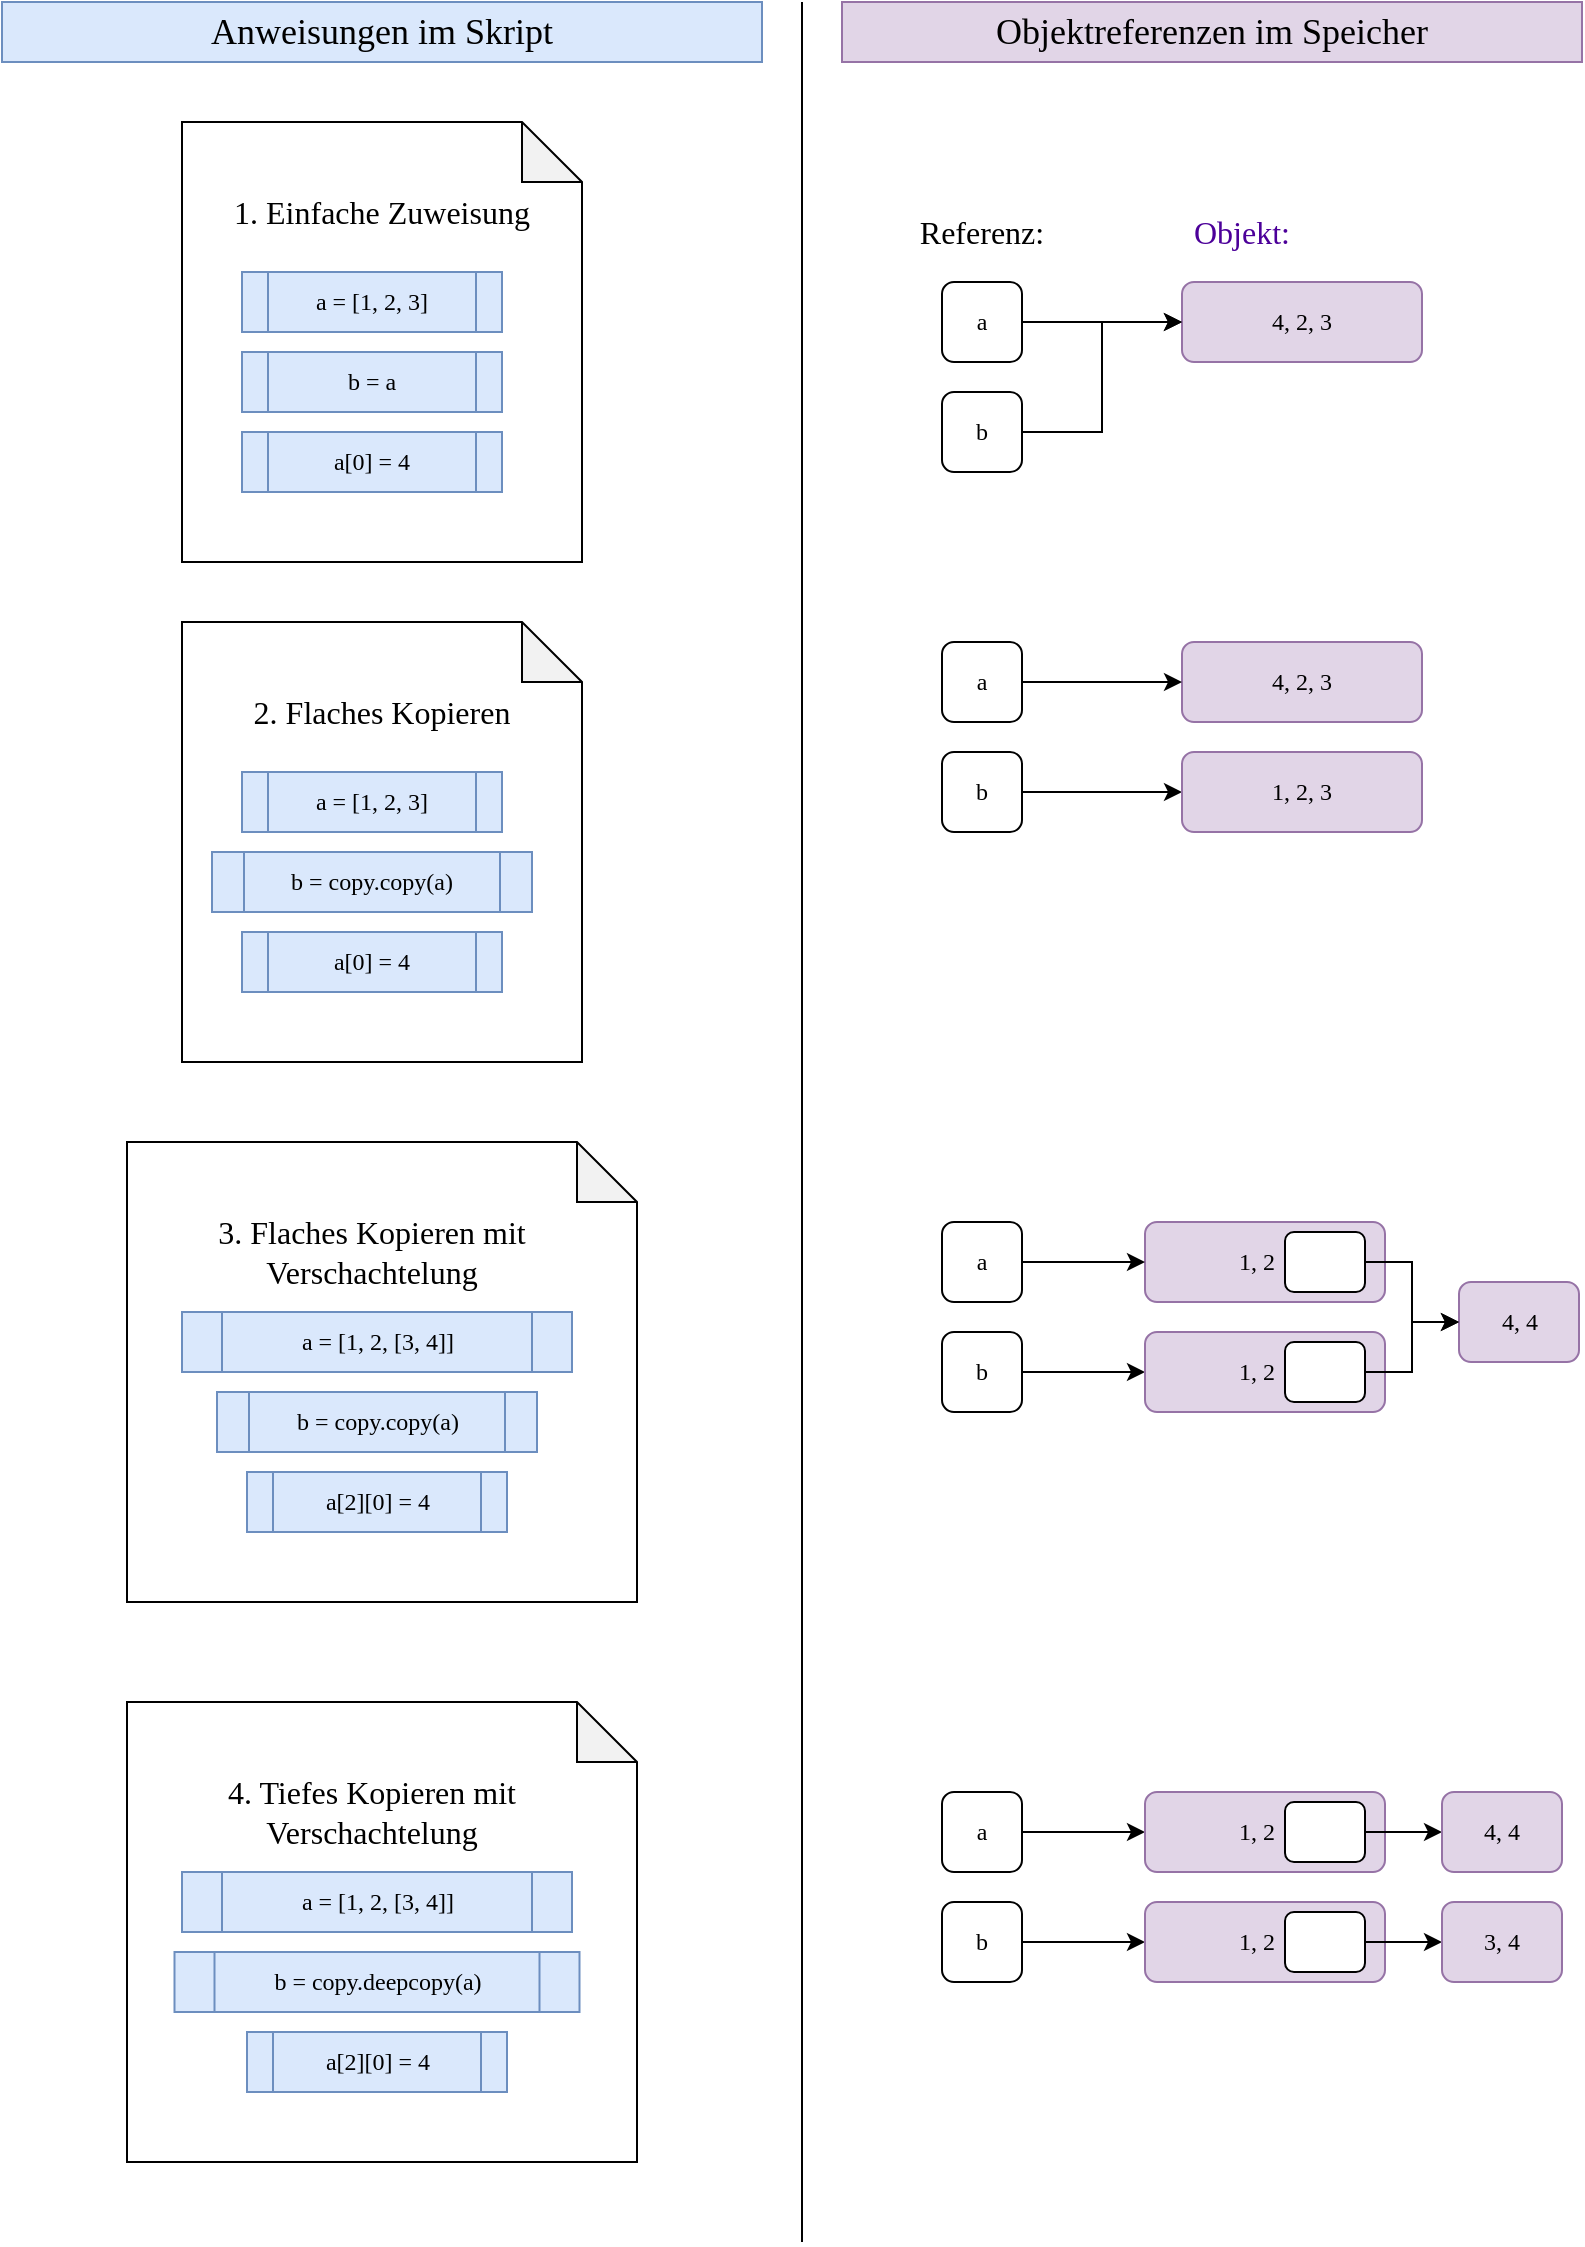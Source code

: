 <mxfile version="16.4.7" type="device"><diagram id="c6XdE5KKsx5S7t9OvARq" name="Page-1"><mxGraphModel dx="2062" dy="1122" grid="1" gridSize="10" guides="1" tooltips="1" connect="1" arrows="1" fold="1" page="1" pageScale="1" pageWidth="827" pageHeight="1169" math="0" shadow="0"><root><mxCell id="0"/><mxCell id="1" parent="0"/><mxCell id="o9czzWRkQeKYz1jXcyr6-29" value="" style="shape=note;whiteSpace=wrap;html=1;backgroundOutline=1;darkOpacity=0.05;fontFamily=Tahoma;fontSize=16;" parent="1" vertex="1"><mxGeometry x="110" y="350" width="200" height="220" as="geometry"/></mxCell><mxCell id="o9czzWRkQeKYz1jXcyr6-28" value="" style="shape=note;whiteSpace=wrap;html=1;backgroundOutline=1;darkOpacity=0.05;fontFamily=Tahoma;fontSize=16;" parent="1" vertex="1"><mxGeometry x="110" y="100" width="200" height="220" as="geometry"/></mxCell><mxCell id="o9czzWRkQeKYz1jXcyr6-1" value="&lt;font face=&quot;Lucida Console&quot;&gt;a = [1, 2, 3]&lt;/font&gt;" style="shape=process;whiteSpace=wrap;html=1;backgroundOutline=1;fillColor=#dae8fc;strokeColor=#6c8ebf;" parent="1" vertex="1"><mxGeometry x="140" y="175" width="130" height="30" as="geometry"/></mxCell><mxCell id="o9czzWRkQeKYz1jXcyr6-2" value="" style="endArrow=none;html=1;rounded=0;" parent="1" edge="1"><mxGeometry width="50" height="50" relative="1" as="geometry"><mxPoint x="420" y="1160" as="sourcePoint"/><mxPoint x="420" y="40" as="targetPoint"/></mxGeometry></mxCell><mxCell id="o9czzWRkQeKYz1jXcyr6-7" value="&lt;font face=&quot;Lucida Console&quot;&gt;b = a&lt;/font&gt;" style="shape=process;whiteSpace=wrap;html=1;backgroundOutline=1;fillColor=#dae8fc;strokeColor=#6c8ebf;" parent="1" vertex="1"><mxGeometry x="140" y="215" width="130" height="30" as="geometry"/></mxCell><mxCell id="o9czzWRkQeKYz1jXcyr6-9" value="&lt;font face=&quot;Lucida Console&quot;&gt;a[0] = 4&lt;/font&gt;" style="shape=process;whiteSpace=wrap;html=1;backgroundOutline=1;fillColor=#dae8fc;strokeColor=#6c8ebf;" parent="1" vertex="1"><mxGeometry x="140" y="255" width="130" height="30" as="geometry"/></mxCell><mxCell id="o9czzWRkQeKYz1jXcyr6-15" value="&lt;font face=&quot;Lucida Console&quot;&gt;4, 2, 3&lt;/font&gt;" style="rounded=1;whiteSpace=wrap;html=1;fillColor=#e1d5e7;strokeColor=#9673a6;" parent="1" vertex="1"><mxGeometry x="610" y="180" width="120" height="40" as="geometry"/></mxCell><mxCell id="o9czzWRkQeKYz1jXcyr6-18" style="edgeStyle=orthogonalEdgeStyle;rounded=0;orthogonalLoop=1;jettySize=auto;html=1;exitX=1;exitY=0.5;exitDx=0;exitDy=0;entryX=0;entryY=0.5;entryDx=0;entryDy=0;" parent="1" source="o9czzWRkQeKYz1jXcyr6-16" target="o9czzWRkQeKYz1jXcyr6-15" edge="1"><mxGeometry relative="1" as="geometry"><mxPoint x="620" y="200" as="targetPoint"/></mxGeometry></mxCell><mxCell id="o9czzWRkQeKYz1jXcyr6-16" value="&lt;font face=&quot;Lucida Console&quot;&gt;a&lt;/font&gt;" style="rounded=1;whiteSpace=wrap;html=1;" parent="1" vertex="1"><mxGeometry x="490" y="180" width="40" height="40" as="geometry"/></mxCell><mxCell id="o9czzWRkQeKYz1jXcyr6-56" style="edgeStyle=orthogonalEdgeStyle;rounded=0;orthogonalLoop=1;jettySize=auto;html=1;entryX=0;entryY=0.5;entryDx=0;entryDy=0;fontFamily=Tahoma;fontSize=16;fontColor=#000000;" parent="1" source="o9czzWRkQeKYz1jXcyr6-17" target="o9czzWRkQeKYz1jXcyr6-15" edge="1"><mxGeometry relative="1" as="geometry"/></mxCell><mxCell id="o9czzWRkQeKYz1jXcyr6-17" value="&lt;font face=&quot;Lucida Console&quot;&gt;b&lt;/font&gt;" style="rounded=1;whiteSpace=wrap;html=1;" parent="1" vertex="1"><mxGeometry x="490" y="235" width="40" height="40" as="geometry"/></mxCell><mxCell id="o9czzWRkQeKYz1jXcyr6-21" value="&lt;font face=&quot;Tahoma&quot; style=&quot;font-size: 16px&quot;&gt;1. Einfache Zuweisung&lt;/font&gt;" style="text;html=1;strokeColor=none;fillColor=none;align=center;verticalAlign=middle;whiteSpace=wrap;rounded=0;fontFamily=Lucida Console;" parent="1" vertex="1"><mxGeometry x="100" y="130" width="220" height="30" as="geometry"/></mxCell><mxCell id="o9czzWRkQeKYz1jXcyr6-22" value="&lt;font face=&quot;Tahoma&quot; style=&quot;font-size: 18px&quot;&gt;Anweisungen im Skript&lt;/font&gt;" style="text;html=1;strokeColor=#6c8ebf;fillColor=#dae8fc;align=center;verticalAlign=middle;whiteSpace=wrap;rounded=0;fontFamily=Lucida Console;" parent="1" vertex="1"><mxGeometry x="20" y="40" width="380" height="30" as="geometry"/></mxCell><mxCell id="o9czzWRkQeKYz1jXcyr6-23" value="&lt;font face=&quot;Tahoma&quot; style=&quot;font-size: 18px&quot;&gt;Objektreferenzen im Speicher&lt;/font&gt;" style="text;html=1;strokeColor=#9673a6;fillColor=#e1d5e7;align=center;verticalAlign=middle;whiteSpace=wrap;rounded=0;fontFamily=Lucida Console;" parent="1" vertex="1"><mxGeometry x="440" y="40" width="370" height="30" as="geometry"/></mxCell><mxCell id="o9czzWRkQeKYz1jXcyr6-24" value="&lt;font face=&quot;Lucida Console&quot;&gt;a = [1, 2, 3]&lt;/font&gt;" style="shape=process;whiteSpace=wrap;html=1;backgroundOutline=1;fillColor=#dae8fc;strokeColor=#6c8ebf;" parent="1" vertex="1"><mxGeometry x="140" y="425" width="130" height="30" as="geometry"/></mxCell><mxCell id="o9czzWRkQeKYz1jXcyr6-25" value="&lt;font face=&quot;Lucida Console&quot;&gt;b = copy.copy(a)&lt;/font&gt;" style="shape=process;whiteSpace=wrap;html=1;backgroundOutline=1;fillColor=#dae8fc;strokeColor=#6c8ebf;" parent="1" vertex="1"><mxGeometry x="125" y="465" width="160" height="30" as="geometry"/></mxCell><mxCell id="o9czzWRkQeKYz1jXcyr6-26" value="&lt;font face=&quot;Lucida Console&quot;&gt;a[0] = 4&lt;/font&gt;" style="shape=process;whiteSpace=wrap;html=1;backgroundOutline=1;fillColor=#dae8fc;strokeColor=#6c8ebf;" parent="1" vertex="1"><mxGeometry x="140" y="505" width="130" height="30" as="geometry"/></mxCell><mxCell id="o9czzWRkQeKYz1jXcyr6-27" value="&lt;font face=&quot;Tahoma&quot; style=&quot;font-size: 16px&quot;&gt;2. Flaches Kopieren&lt;/font&gt;" style="text;html=1;strokeColor=none;fillColor=none;align=center;verticalAlign=middle;whiteSpace=wrap;rounded=0;fontFamily=Lucida Console;" parent="1" vertex="1"><mxGeometry x="100" y="380" width="220" height="30" as="geometry"/></mxCell><mxCell id="o9czzWRkQeKYz1jXcyr6-30" value="" style="shape=note;whiteSpace=wrap;html=1;backgroundOutline=1;darkOpacity=0.05;fontFamily=Tahoma;fontSize=16;" parent="1" vertex="1"><mxGeometry x="82.5" y="610" width="255" height="230" as="geometry"/></mxCell><mxCell id="o9czzWRkQeKYz1jXcyr6-31" value="&lt;font face=&quot;Lucida Console&quot;&gt;a = [1, 2, [3, 4]]&lt;/font&gt;" style="shape=process;whiteSpace=wrap;html=1;backgroundOutline=1;fillColor=#dae8fc;strokeColor=#6c8ebf;" parent="1" vertex="1"><mxGeometry x="110" y="695" width="195" height="30" as="geometry"/></mxCell><mxCell id="o9czzWRkQeKYz1jXcyr6-32" value="&lt;font face=&quot;Lucida Console&quot;&gt;b = copy.copy(a)&lt;/font&gt;" style="shape=process;whiteSpace=wrap;html=1;backgroundOutline=1;fillColor=#dae8fc;strokeColor=#6c8ebf;" parent="1" vertex="1"><mxGeometry x="127.5" y="735" width="160" height="30" as="geometry"/></mxCell><mxCell id="o9czzWRkQeKYz1jXcyr6-33" value="&lt;font face=&quot;Lucida Console&quot;&gt;a[2][0] = 4&lt;/font&gt;" style="shape=process;whiteSpace=wrap;html=1;backgroundOutline=1;fillColor=#dae8fc;strokeColor=#6c8ebf;" parent="1" vertex="1"><mxGeometry x="142.5" y="775" width="130" height="30" as="geometry"/></mxCell><mxCell id="o9czzWRkQeKYz1jXcyr6-34" value="&lt;font face=&quot;Tahoma&quot; style=&quot;font-size: 16px&quot;&gt;3. Flaches Kopieren mit Verschachtelung&lt;/font&gt;" style="text;html=1;strokeColor=none;fillColor=none;align=center;verticalAlign=middle;whiteSpace=wrap;rounded=0;fontFamily=Lucida Console;" parent="1" vertex="1"><mxGeometry x="95" y="650" width="220" height="30" as="geometry"/></mxCell><mxCell id="o9czzWRkQeKYz1jXcyr6-35" value="4, 2, 3" style="rounded=1;whiteSpace=wrap;html=1;fillColor=#e1d5e7;strokeColor=#9673a6;fontFamily=Lucida Console;" parent="1" vertex="1"><mxGeometry x="610" y="360" width="120" height="40" as="geometry"/></mxCell><mxCell id="fj_Q53aCVmAepqrBMcoD-2" style="edgeStyle=orthogonalEdgeStyle;rounded=0;orthogonalLoop=1;jettySize=auto;html=1;entryX=0;entryY=0.5;entryDx=0;entryDy=0;fontFamily=Helvetica;fontSize=12;fontColor=#000000;" parent="1" source="o9czzWRkQeKYz1jXcyr6-37" target="o9czzWRkQeKYz1jXcyr6-35" edge="1"><mxGeometry relative="1" as="geometry"/></mxCell><mxCell id="o9czzWRkQeKYz1jXcyr6-37" value="&lt;font face=&quot;Lucida Console&quot;&gt;a&lt;/font&gt;" style="rounded=1;whiteSpace=wrap;html=1;" parent="1" vertex="1"><mxGeometry x="490" y="360" width="40" height="40" as="geometry"/></mxCell><mxCell id="fj_Q53aCVmAepqrBMcoD-3" style="edgeStyle=orthogonalEdgeStyle;rounded=0;orthogonalLoop=1;jettySize=auto;html=1;entryX=0;entryY=0.5;entryDx=0;entryDy=0;fontFamily=Helvetica;fontSize=12;fontColor=#000000;" parent="1" source="o9czzWRkQeKYz1jXcyr6-39" target="fj_Q53aCVmAepqrBMcoD-1" edge="1"><mxGeometry relative="1" as="geometry"/></mxCell><mxCell id="o9czzWRkQeKYz1jXcyr6-39" value="&lt;font face=&quot;Lucida Console&quot;&gt;b&lt;/font&gt;" style="rounded=1;whiteSpace=wrap;html=1;" parent="1" vertex="1"><mxGeometry x="490" y="415" width="40" height="40" as="geometry"/></mxCell><mxCell id="o9czzWRkQeKYz1jXcyr6-41" value="Objekt:" style="text;html=1;strokeColor=none;fillColor=none;align=center;verticalAlign=middle;whiteSpace=wrap;rounded=0;fontFamily=Tahoma;fontSize=16;fontColor=#4C0099;" parent="1" vertex="1"><mxGeometry x="610" y="140" width="60" height="30" as="geometry"/></mxCell><mxCell id="o9czzWRkQeKYz1jXcyr6-42" value="&lt;font color=&quot;#000000&quot;&gt;Referenz:&lt;/font&gt;" style="text;html=1;strokeColor=none;fillColor=none;align=center;verticalAlign=middle;whiteSpace=wrap;rounded=0;fontFamily=Tahoma;fontSize=16;fontColor=#4D4D4D;" parent="1" vertex="1"><mxGeometry x="480" y="140" width="60" height="30" as="geometry"/></mxCell><mxCell id="o9czzWRkQeKYz1jXcyr6-44" value="1, 2&amp;nbsp; &amp;nbsp;" style="rounded=1;whiteSpace=wrap;html=1;fillColor=#e1d5e7;strokeColor=#9673a6;fontFamily=Lucida Console;" parent="1" vertex="1"><mxGeometry x="591.5" y="650" width="120" height="40" as="geometry"/></mxCell><mxCell id="fj_Q53aCVmAepqrBMcoD-4" style="edgeStyle=orthogonalEdgeStyle;rounded=0;orthogonalLoop=1;jettySize=auto;html=1;entryX=0;entryY=0.5;entryDx=0;entryDy=0;fontFamily=Helvetica;fontSize=12;fontColor=#000000;" parent="1" source="o9czzWRkQeKYz1jXcyr6-45" target="o9czzWRkQeKYz1jXcyr6-44" edge="1"><mxGeometry relative="1" as="geometry"/></mxCell><mxCell id="o9czzWRkQeKYz1jXcyr6-45" value="&lt;font face=&quot;Lucida Console&quot;&gt;a&lt;/font&gt;" style="rounded=1;whiteSpace=wrap;html=1;" parent="1" vertex="1"><mxGeometry x="490" y="650" width="40" height="40" as="geometry"/></mxCell><mxCell id="fj_Q53aCVmAepqrBMcoD-5" style="edgeStyle=orthogonalEdgeStyle;rounded=0;orthogonalLoop=1;jettySize=auto;html=1;entryX=0;entryY=0.5;entryDx=0;entryDy=0;fontFamily=Helvetica;fontSize=12;fontColor=#000000;" parent="1" source="o9czzWRkQeKYz1jXcyr6-46" target="o9czzWRkQeKYz1jXcyr6-73" edge="1"><mxGeometry relative="1" as="geometry"/></mxCell><mxCell id="o9czzWRkQeKYz1jXcyr6-46" value="&lt;font face=&quot;Lucida Console&quot;&gt;b&lt;/font&gt;" style="rounded=1;whiteSpace=wrap;html=1;" parent="1" vertex="1"><mxGeometry x="490" y="705" width="40" height="40" as="geometry"/></mxCell><mxCell id="o9czzWRkQeKYz1jXcyr6-48" value="4, 4" style="rounded=1;whiteSpace=wrap;html=1;fillColor=#e1d5e7;strokeColor=#9673a6;fontFamily=Lucida Console;" parent="1" vertex="1"><mxGeometry x="748.5" y="680" width="60" height="40" as="geometry"/></mxCell><mxCell id="fj_Q53aCVmAepqrBMcoD-6" style="edgeStyle=orthogonalEdgeStyle;rounded=0;orthogonalLoop=1;jettySize=auto;html=1;entryX=0;entryY=0.5;entryDx=0;entryDy=0;fontFamily=Helvetica;fontSize=12;fontColor=#000000;" parent="1" source="o9czzWRkQeKYz1jXcyr6-55" target="o9czzWRkQeKYz1jXcyr6-48" edge="1"><mxGeometry relative="1" as="geometry"/></mxCell><mxCell id="o9czzWRkQeKYz1jXcyr6-55" value="" style="rounded=1;whiteSpace=wrap;html=1;fontFamily=Lucida Console;" parent="1" vertex="1"><mxGeometry x="661.5" y="655" width="40" height="30" as="geometry"/></mxCell><mxCell id="o9czzWRkQeKYz1jXcyr6-57" value="" style="shape=note;whiteSpace=wrap;html=1;backgroundOutline=1;darkOpacity=0.05;fontFamily=Tahoma;fontSize=16;" parent="1" vertex="1"><mxGeometry x="82.5" y="890" width="255" height="230" as="geometry"/></mxCell><mxCell id="o9czzWRkQeKYz1jXcyr6-58" value="&lt;font face=&quot;Lucida Console&quot;&gt;a = [1, 2, [3, 4]]&lt;/font&gt;" style="shape=process;whiteSpace=wrap;html=1;backgroundOutline=1;fillColor=#dae8fc;strokeColor=#6c8ebf;" parent="1" vertex="1"><mxGeometry x="110" y="975" width="195" height="30" as="geometry"/></mxCell><mxCell id="o9czzWRkQeKYz1jXcyr6-59" value="&lt;font face=&quot;Lucida Console&quot;&gt;b = copy.deepcopy(a)&lt;/font&gt;" style="shape=process;whiteSpace=wrap;html=1;backgroundOutline=1;fillColor=#dae8fc;strokeColor=#6c8ebf;" parent="1" vertex="1"><mxGeometry x="106.25" y="1015" width="202.5" height="30" as="geometry"/></mxCell><mxCell id="o9czzWRkQeKYz1jXcyr6-60" value="&lt;font face=&quot;Lucida Console&quot;&gt;a[2][0] = 4&lt;/font&gt;" style="shape=process;whiteSpace=wrap;html=1;backgroundOutline=1;fillColor=#dae8fc;strokeColor=#6c8ebf;" parent="1" vertex="1"><mxGeometry x="142.5" y="1055" width="130" height="30" as="geometry"/></mxCell><mxCell id="o9czzWRkQeKYz1jXcyr6-61" value="&lt;font face=&quot;Tahoma&quot; style=&quot;font-size: 16px&quot;&gt;4. Tiefes Kopieren mit Verschachtelung&lt;/font&gt;" style="text;html=1;strokeColor=none;fillColor=none;align=center;verticalAlign=middle;whiteSpace=wrap;rounded=0;fontFamily=Lucida Console;" parent="1" vertex="1"><mxGeometry x="95" y="930" width="220" height="30" as="geometry"/></mxCell><mxCell id="fj_Q53aCVmAepqrBMcoD-9" style="edgeStyle=orthogonalEdgeStyle;rounded=0;orthogonalLoop=1;jettySize=auto;html=1;entryX=0;entryY=0.5;entryDx=0;entryDy=0;fontFamily=Helvetica;fontSize=12;fontColor=#000000;" parent="1" source="o9czzWRkQeKYz1jXcyr6-63" target="o9czzWRkQeKYz1jXcyr6-78" edge="1"><mxGeometry relative="1" as="geometry"/></mxCell><mxCell id="o9czzWRkQeKYz1jXcyr6-63" value="&lt;font face=&quot;Lucida Console&quot;&gt;a&lt;/font&gt;" style="rounded=1;whiteSpace=wrap;html=1;" parent="1" vertex="1"><mxGeometry x="490" y="935" width="40" height="40" as="geometry"/></mxCell><mxCell id="fj_Q53aCVmAepqrBMcoD-10" style="edgeStyle=orthogonalEdgeStyle;rounded=0;orthogonalLoop=1;jettySize=auto;html=1;entryX=0;entryY=0.5;entryDx=0;entryDy=0;fontFamily=Helvetica;fontSize=12;fontColor=#000000;" parent="1" source="o9czzWRkQeKYz1jXcyr6-64" target="o9czzWRkQeKYz1jXcyr6-82" edge="1"><mxGeometry relative="1" as="geometry"/></mxCell><mxCell id="o9czzWRkQeKYz1jXcyr6-64" value="&lt;font face=&quot;Lucida Console&quot;&gt;b&lt;/font&gt;" style="rounded=1;whiteSpace=wrap;html=1;" parent="1" vertex="1"><mxGeometry x="490" y="990" width="40" height="40" as="geometry"/></mxCell><mxCell id="o9czzWRkQeKYz1jXcyr6-73" value="1, 2&amp;nbsp; &amp;nbsp;" style="rounded=1;whiteSpace=wrap;html=1;fillColor=#e1d5e7;strokeColor=#9673a6;fontFamily=Lucida Console;" parent="1" vertex="1"><mxGeometry x="591.5" y="705" width="120" height="40" as="geometry"/></mxCell><mxCell id="fj_Q53aCVmAepqrBMcoD-8" style="edgeStyle=orthogonalEdgeStyle;rounded=0;orthogonalLoop=1;jettySize=auto;html=1;entryX=0;entryY=0.5;entryDx=0;entryDy=0;fontFamily=Helvetica;fontSize=12;fontColor=#000000;" parent="1" source="o9czzWRkQeKYz1jXcyr6-74" target="o9czzWRkQeKYz1jXcyr6-48" edge="1"><mxGeometry relative="1" as="geometry"/></mxCell><mxCell id="o9czzWRkQeKYz1jXcyr6-74" value="" style="rounded=1;whiteSpace=wrap;html=1;fontFamily=Lucida Console;" parent="1" vertex="1"><mxGeometry x="661.5" y="710" width="40" height="30" as="geometry"/></mxCell><mxCell id="o9czzWRkQeKYz1jXcyr6-78" value="1, 2&amp;nbsp; &amp;nbsp;" style="rounded=1;whiteSpace=wrap;html=1;fillColor=#e1d5e7;strokeColor=#9673a6;fontFamily=Lucida Console;" parent="1" vertex="1"><mxGeometry x="591.5" y="935" width="120" height="40" as="geometry"/></mxCell><mxCell id="fj_Q53aCVmAepqrBMcoD-12" style="edgeStyle=orthogonalEdgeStyle;rounded=0;orthogonalLoop=1;jettySize=auto;html=1;entryX=0;entryY=0.5;entryDx=0;entryDy=0;fontFamily=Helvetica;fontSize=12;fontColor=#000000;" parent="1" source="o9czzWRkQeKYz1jXcyr6-81" target="o9czzWRkQeKYz1jXcyr6-90" edge="1"><mxGeometry relative="1" as="geometry"/></mxCell><mxCell id="o9czzWRkQeKYz1jXcyr6-81" value="" style="rounded=1;whiteSpace=wrap;html=1;fontFamily=Lucida Console;" parent="1" vertex="1"><mxGeometry x="661.5" y="940" width="40" height="30" as="geometry"/></mxCell><mxCell id="o9czzWRkQeKYz1jXcyr6-82" value="1, 2&amp;nbsp; &amp;nbsp;" style="rounded=1;whiteSpace=wrap;html=1;fillColor=#e1d5e7;strokeColor=#9673a6;fontFamily=Lucida Console;" parent="1" vertex="1"><mxGeometry x="591.5" y="990" width="120" height="40" as="geometry"/></mxCell><mxCell id="fj_Q53aCVmAepqrBMcoD-13" style="edgeStyle=orthogonalEdgeStyle;rounded=0;orthogonalLoop=1;jettySize=auto;html=1;entryX=0;entryY=0.5;entryDx=0;entryDy=0;fontFamily=Helvetica;fontSize=12;fontColor=#000000;" parent="1" source="o9czzWRkQeKYz1jXcyr6-84" target="fj_Q53aCVmAepqrBMcoD-11" edge="1"><mxGeometry relative="1" as="geometry"/></mxCell><mxCell id="o9czzWRkQeKYz1jXcyr6-84" value="" style="rounded=1;whiteSpace=wrap;html=1;fontFamily=Lucida Console;" parent="1" vertex="1"><mxGeometry x="661.5" y="995" width="40" height="30" as="geometry"/></mxCell><mxCell id="o9czzWRkQeKYz1jXcyr6-90" value="4, 4" style="rounded=1;whiteSpace=wrap;html=1;fillColor=#e1d5e7;strokeColor=#9673a6;fontFamily=Lucida Console;" parent="1" vertex="1"><mxGeometry x="740" y="935" width="60" height="40" as="geometry"/></mxCell><mxCell id="fj_Q53aCVmAepqrBMcoD-1" value="1, 2, 3" style="rounded=1;whiteSpace=wrap;html=1;fillColor=#e1d5e7;strokeColor=#9673a6;fontFamily=Lucida Console;" parent="1" vertex="1"><mxGeometry x="610" y="415" width="120" height="40" as="geometry"/></mxCell><mxCell id="fj_Q53aCVmAepqrBMcoD-11" value="3, 4" style="rounded=1;whiteSpace=wrap;html=1;fillColor=#e1d5e7;strokeColor=#9673a6;fontFamily=Lucida Console;" parent="1" vertex="1"><mxGeometry x="740" y="990" width="60" height="40" as="geometry"/></mxCell></root></mxGraphModel></diagram></mxfile>